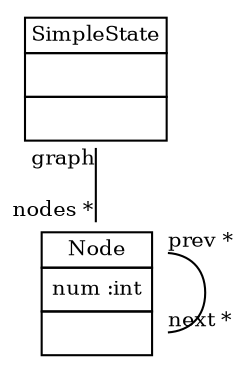
 digraph ClassDiagram {
    node [shape = none, fontsize = 10]; 
    edge [fontsize = 10];
    
    
    _SimpleState [label=<<table border='0' cellborder='1' cellspacing='0'> <tr> <td HREF="../src/org/sdmlib/models/patterns/example/SimpleState.java">SimpleState</td> </tr> <tr><td><table border='0' cellborder='0' cellspacing='0'> <tr><td> </td></tr> </table></td></tr> <tr><td><table border='0' cellborder='0' cellspacing='0'> <tr><td> </td></tr> </table></td></tr> </table>>];
    _Node [label=<<table border='0' cellborder='1' cellspacing='0'> <tr> <td HREF="../src/org/sdmlib/models/patterns/example/Node.java">Node</td> </tr> <tr><td><table border='0' cellborder='0' cellspacing='0'> <tr><td align='left'>num :int</td></tr>  </table></td></tr> <tr><td><table border='0' cellborder='0' cellspacing='0'> <tr><td> </td></tr> </table></td></tr> </table>>];
    
    
    
    _SimpleState -> _Node [headlabel = "nodes *" taillabel = "graph" arrowhead = "none" ];
    _Node -> _Node [headlabel = "next *" taillabel = "prev *" arrowhead = "none" ];
}
